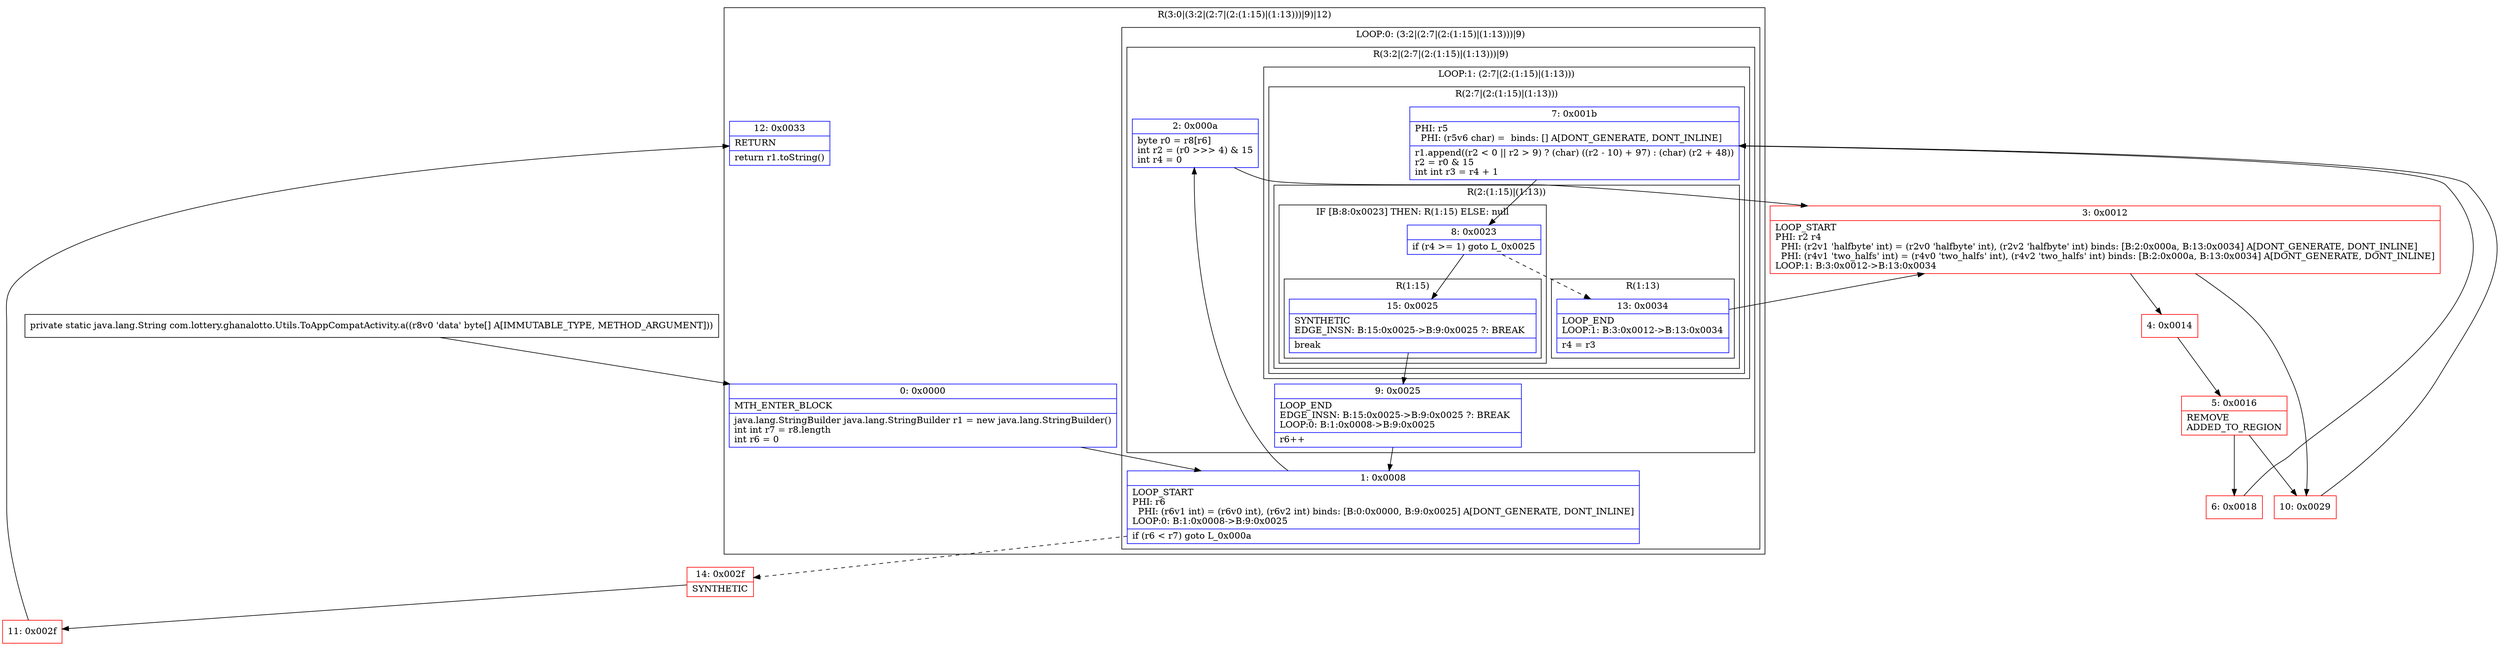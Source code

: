 digraph "CFG forcom.lottery.ghanalotto.Utils.ToAppCompatActivity.a([B)Ljava\/lang\/String;" {
subgraph cluster_Region_496108880 {
label = "R(3:0|(3:2|(2:7|(2:(1:15)|(1:13)))|9)|12)";
node [shape=record,color=blue];
Node_0 [shape=record,label="{0\:\ 0x0000|MTH_ENTER_BLOCK\l|java.lang.StringBuilder java.lang.StringBuilder r1 = new java.lang.StringBuilder()\lint int r7 = r8.length\lint r6 = 0\l}"];
subgraph cluster_LoopRegion_1433422806 {
label = "LOOP:0: (3:2|(2:7|(2:(1:15)|(1:13)))|9)";
node [shape=record,color=blue];
Node_1 [shape=record,label="{1\:\ 0x0008|LOOP_START\lPHI: r6 \l  PHI: (r6v1 int) = (r6v0 int), (r6v2 int) binds: [B:0:0x0000, B:9:0x0025] A[DONT_GENERATE, DONT_INLINE]\lLOOP:0: B:1:0x0008\-\>B:9:0x0025\l|if (r6 \< r7) goto L_0x000a\l}"];
subgraph cluster_Region_1370062642 {
label = "R(3:2|(2:7|(2:(1:15)|(1:13)))|9)";
node [shape=record,color=blue];
Node_2 [shape=record,label="{2\:\ 0x000a|byte r0 = r8[r6]\lint r2 = (r0 \>\>\> 4) & 15\lint r4 = 0\l}"];
subgraph cluster_LoopRegion_705450910 {
label = "LOOP:1: (2:7|(2:(1:15)|(1:13)))";
node [shape=record,color=blue];
subgraph cluster_Region_309196365 {
label = "R(2:7|(2:(1:15)|(1:13)))";
node [shape=record,color=blue];
Node_7 [shape=record,label="{7\:\ 0x001b|PHI: r5 \l  PHI: (r5v6 char) =  binds: [] A[DONT_GENERATE, DONT_INLINE]\l|r1.append((r2 \< 0 \|\| r2 \> 9) ? (char) ((r2 \- 10) + 97) : (char) (r2 + 48))\lr2 = r0 & 15\lint int r3 = r4 + 1\l}"];
subgraph cluster_Region_422726170 {
label = "R(2:(1:15)|(1:13))";
node [shape=record,color=blue];
subgraph cluster_IfRegion_391056468 {
label = "IF [B:8:0x0023] THEN: R(1:15) ELSE: null";
node [shape=record,color=blue];
Node_8 [shape=record,label="{8\:\ 0x0023|if (r4 \>= 1) goto L_0x0025\l}"];
subgraph cluster_Region_1203107696 {
label = "R(1:15)";
node [shape=record,color=blue];
Node_15 [shape=record,label="{15\:\ 0x0025|SYNTHETIC\lEDGE_INSN: B:15:0x0025\-\>B:9:0x0025 ?: BREAK  \l|break\l}"];
}
}
subgraph cluster_Region_444211918 {
label = "R(1:13)";
node [shape=record,color=blue];
Node_13 [shape=record,label="{13\:\ 0x0034|LOOP_END\lLOOP:1: B:3:0x0012\-\>B:13:0x0034\l|r4 = r3\l}"];
}
}
}
}
Node_9 [shape=record,label="{9\:\ 0x0025|LOOP_END\lEDGE_INSN: B:15:0x0025\-\>B:9:0x0025 ?: BREAK  \lLOOP:0: B:1:0x0008\-\>B:9:0x0025\l|r6++\l}"];
}
}
Node_12 [shape=record,label="{12\:\ 0x0033|RETURN\l|return r1.toString()\l}"];
}
Node_3 [shape=record,color=red,label="{3\:\ 0x0012|LOOP_START\lPHI: r2 r4 \l  PHI: (r2v1 'halfbyte' int) = (r2v0 'halfbyte' int), (r2v2 'halfbyte' int) binds: [B:2:0x000a, B:13:0x0034] A[DONT_GENERATE, DONT_INLINE]\l  PHI: (r4v1 'two_halfs' int) = (r4v0 'two_halfs' int), (r4v2 'two_halfs' int) binds: [B:2:0x000a, B:13:0x0034] A[DONT_GENERATE, DONT_INLINE]\lLOOP:1: B:3:0x0012\-\>B:13:0x0034\l}"];
Node_4 [shape=record,color=red,label="{4\:\ 0x0014}"];
Node_5 [shape=record,color=red,label="{5\:\ 0x0016|REMOVE\lADDED_TO_REGION\l}"];
Node_6 [shape=record,color=red,label="{6\:\ 0x0018}"];
Node_10 [shape=record,color=red,label="{10\:\ 0x0029}"];
Node_11 [shape=record,color=red,label="{11\:\ 0x002f}"];
Node_14 [shape=record,color=red,label="{14\:\ 0x002f|SYNTHETIC\l}"];
MethodNode[shape=record,label="{private static java.lang.String com.lottery.ghanalotto.Utils.ToAppCompatActivity.a((r8v0 'data' byte[] A[IMMUTABLE_TYPE, METHOD_ARGUMENT])) }"];
MethodNode -> Node_0;
Node_0 -> Node_1;
Node_1 -> Node_2;
Node_1 -> Node_14[style=dashed];
Node_2 -> Node_3;
Node_7 -> Node_8;
Node_8 -> Node_13[style=dashed];
Node_8 -> Node_15;
Node_15 -> Node_9;
Node_13 -> Node_3;
Node_9 -> Node_1;
Node_3 -> Node_4;
Node_3 -> Node_10;
Node_4 -> Node_5;
Node_5 -> Node_6;
Node_5 -> Node_10;
Node_6 -> Node_7;
Node_10 -> Node_7;
Node_11 -> Node_12;
Node_14 -> Node_11;
}

